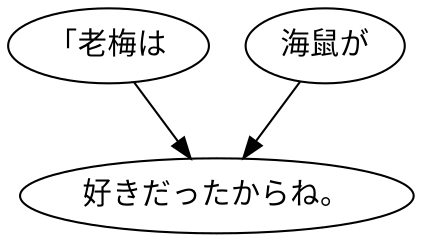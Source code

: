digraph graph6182 {
	node0 [label="「老梅は"];
	node1 [label="海鼠が"];
	node2 [label="好きだったからね。"];
	node0 -> node2;
	node1 -> node2;
}

